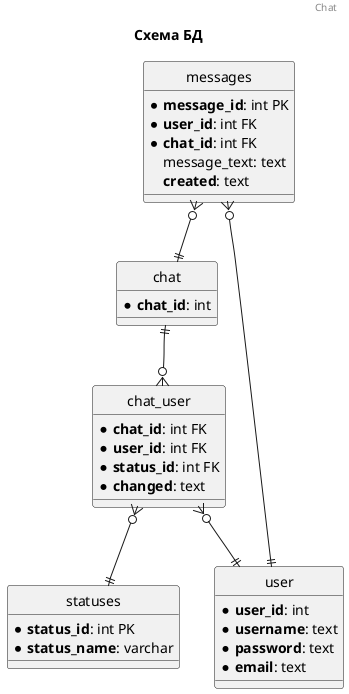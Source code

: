 @startuml

header Chat
title Схема БД

hide circle
'skinparam linetype ortho




entity chat{
    * **chat_id**: int
}

entity user{
    * **user_id**: int
    * **username**: text
    * **password**: text
    * **email**: text
}

entity chat_user{
    * **chat_id**: int FK
    * **user_id**: int FK
    * **status_id**: int FK
    * **changed**: text
}

entity messages{
    * **message_id**: int PK
    * **user_id**: int FK
    * **chat_id**: int FK
    message_text: text
    **created**: text
}


entity statuses{
    * **status_id**: int PK
    * **status_name**: varchar

}

messages }o--|| user
chat_user }o--|| user
chat ||--o{ chat_user
chat_user }o--||statuses
messages}o--||chat

@enduml

